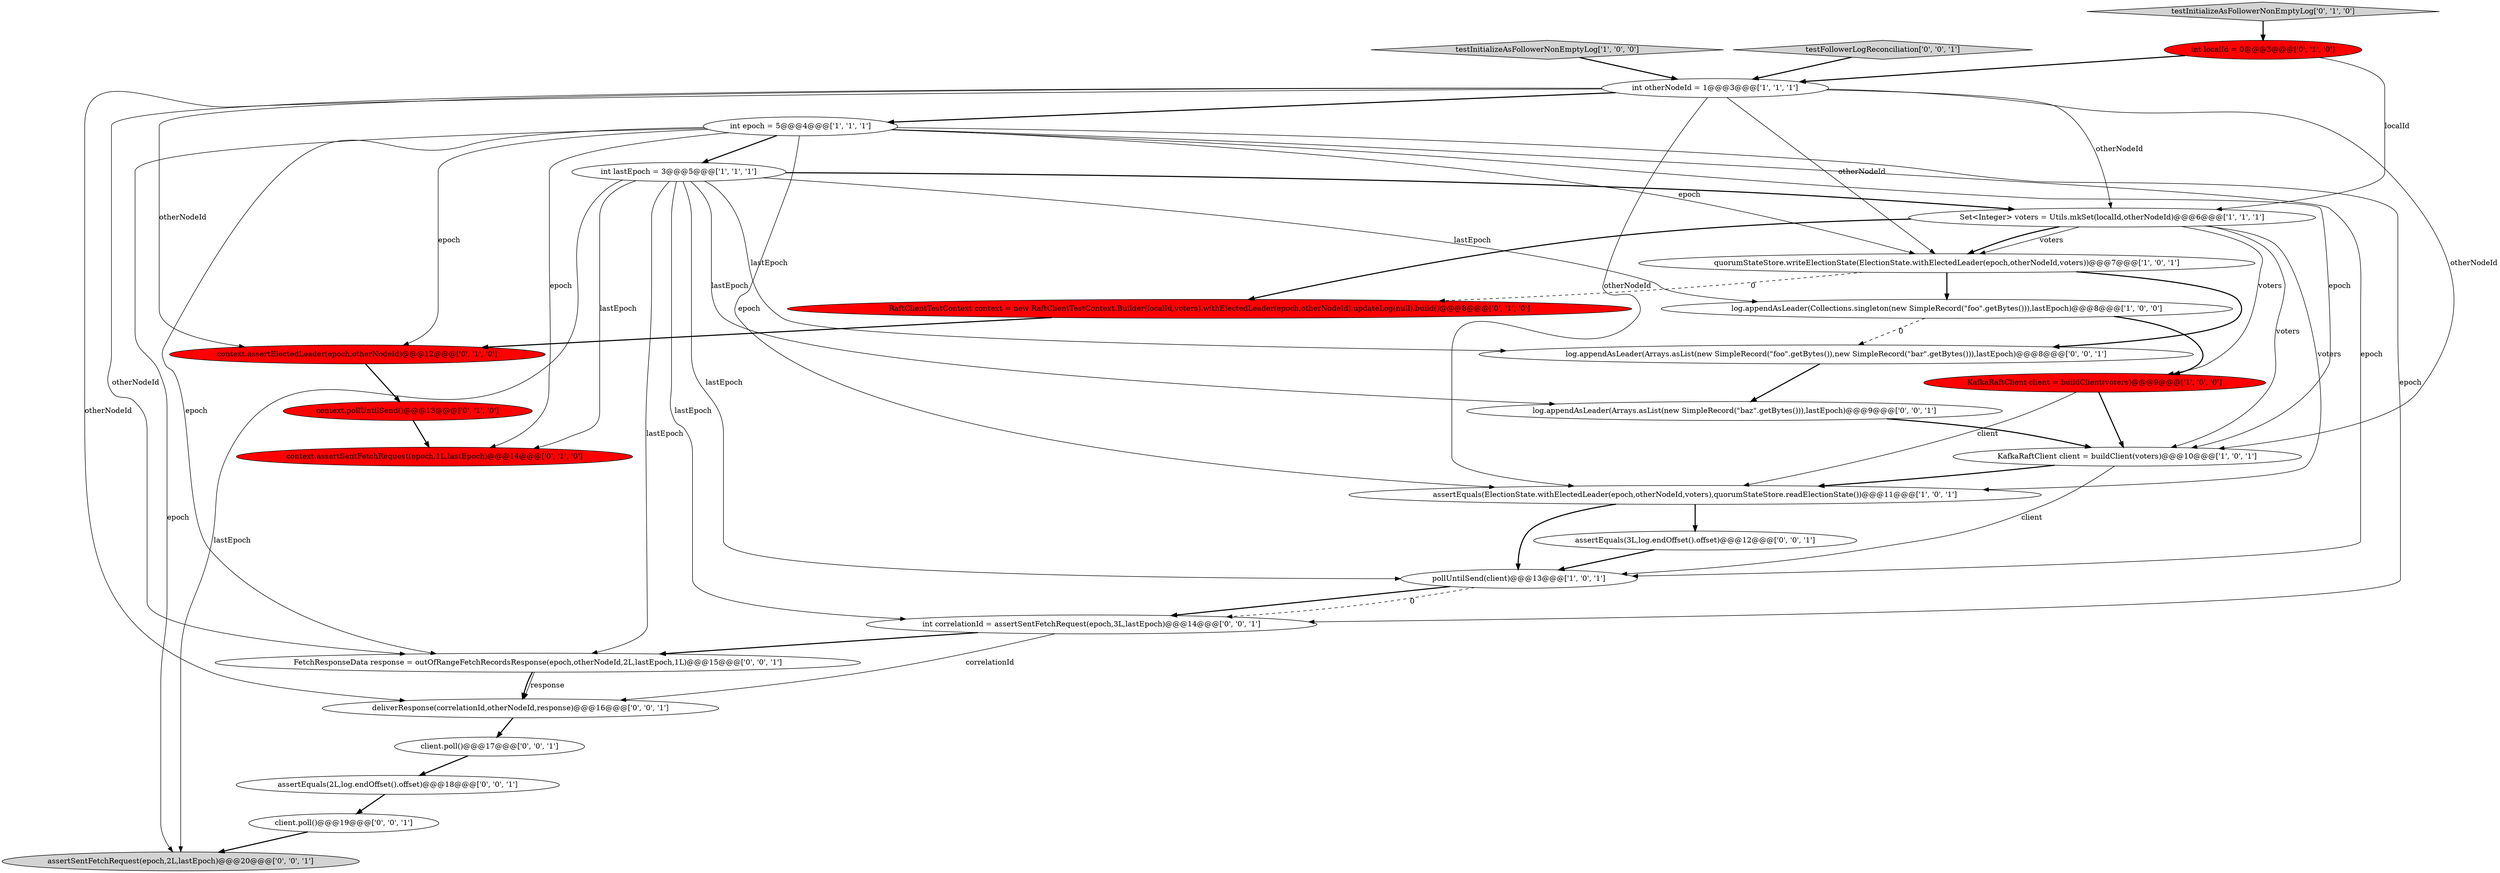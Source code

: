 digraph {
19 [style = filled, label = "client.poll()@@@19@@@['0', '0', '1']", fillcolor = white, shape = ellipse image = "AAA0AAABBB3BBB"];
16 [style = filled, label = "RaftClientTestContext context = new RaftClientTestContext.Builder(localId,voters).withElectedLeader(epoch,otherNodeId).updateLog(null).build()@@@8@@@['0', '1', '0']", fillcolor = red, shape = ellipse image = "AAA1AAABBB2BBB"];
21 [style = filled, label = "log.appendAsLeader(Arrays.asList(new SimpleRecord(\"foo\".getBytes()),new SimpleRecord(\"bar\".getBytes())),lastEpoch)@@@8@@@['0', '0', '1']", fillcolor = white, shape = ellipse image = "AAA0AAABBB3BBB"];
15 [style = filled, label = "testInitializeAsFollowerNonEmptyLog['0', '1', '0']", fillcolor = lightgray, shape = diamond image = "AAA0AAABBB2BBB"];
9 [style = filled, label = "pollUntilSend(client)@@@13@@@['1', '0', '1']", fillcolor = white, shape = ellipse image = "AAA0AAABBB1BBB"];
2 [style = filled, label = "testInitializeAsFollowerNonEmptyLog['1', '0', '0']", fillcolor = lightgray, shape = diamond image = "AAA0AAABBB1BBB"];
24 [style = filled, label = "deliverResponse(correlationId,otherNodeId,response)@@@16@@@['0', '0', '1']", fillcolor = white, shape = ellipse image = "AAA0AAABBB3BBB"];
13 [style = filled, label = "context.assertElectedLeader(epoch,otherNodeId)@@@12@@@['0', '1', '0']", fillcolor = red, shape = ellipse image = "AAA1AAABBB2BBB"];
17 [style = filled, label = "assertEquals(3L,log.endOffset().offset)@@@12@@@['0', '0', '1']", fillcolor = white, shape = ellipse image = "AAA0AAABBB3BBB"];
18 [style = filled, label = "FetchResponseData response = outOfRangeFetchRecordsResponse(epoch,otherNodeId,2L,lastEpoch,1L)@@@15@@@['0', '0', '1']", fillcolor = white, shape = ellipse image = "AAA0AAABBB3BBB"];
11 [style = filled, label = "context.pollUntilSend()@@@13@@@['0', '1', '0']", fillcolor = red, shape = ellipse image = "AAA1AAABBB2BBB"];
7 [style = filled, label = "quorumStateStore.writeElectionState(ElectionState.withElectedLeader(epoch,otherNodeId,voters))@@@7@@@['1', '0', '1']", fillcolor = white, shape = ellipse image = "AAA0AAABBB1BBB"];
4 [style = filled, label = "KafkaRaftClient client = buildClient(voters)@@@10@@@['1', '0', '1']", fillcolor = white, shape = ellipse image = "AAA0AAABBB1BBB"];
10 [style = filled, label = "int epoch = 5@@@4@@@['1', '1', '1']", fillcolor = white, shape = ellipse image = "AAA0AAABBB1BBB"];
3 [style = filled, label = "log.appendAsLeader(Collections.singleton(new SimpleRecord(\"foo\".getBytes())),lastEpoch)@@@8@@@['1', '0', '0']", fillcolor = white, shape = ellipse image = "AAA0AAABBB1BBB"];
20 [style = filled, label = "int correlationId = assertSentFetchRequest(epoch,3L,lastEpoch)@@@14@@@['0', '0', '1']", fillcolor = white, shape = ellipse image = "AAA0AAABBB3BBB"];
1 [style = filled, label = "int otherNodeId = 1@@@3@@@['1', '1', '1']", fillcolor = white, shape = ellipse image = "AAA0AAABBB1BBB"];
22 [style = filled, label = "testFollowerLogReconciliation['0', '0', '1']", fillcolor = lightgray, shape = diamond image = "AAA0AAABBB3BBB"];
14 [style = filled, label = "context.assertSentFetchRequest(epoch,1L,lastEpoch)@@@14@@@['0', '1', '0']", fillcolor = red, shape = ellipse image = "AAA1AAABBB2BBB"];
12 [style = filled, label = "int localId = 0@@@3@@@['0', '1', '0']", fillcolor = red, shape = ellipse image = "AAA1AAABBB2BBB"];
25 [style = filled, label = "client.poll()@@@17@@@['0', '0', '1']", fillcolor = white, shape = ellipse image = "AAA0AAABBB3BBB"];
6 [style = filled, label = "assertEquals(ElectionState.withElectedLeader(epoch,otherNodeId,voters),quorumStateStore.readElectionState())@@@11@@@['1', '0', '1']", fillcolor = white, shape = ellipse image = "AAA0AAABBB1BBB"];
27 [style = filled, label = "log.appendAsLeader(Arrays.asList(new SimpleRecord(\"baz\".getBytes())),lastEpoch)@@@9@@@['0', '0', '1']", fillcolor = white, shape = ellipse image = "AAA0AAABBB3BBB"];
26 [style = filled, label = "assertSentFetchRequest(epoch,2L,lastEpoch)@@@20@@@['0', '0', '1']", fillcolor = lightgray, shape = ellipse image = "AAA0AAABBB3BBB"];
0 [style = filled, label = "int lastEpoch = 3@@@5@@@['1', '1', '1']", fillcolor = white, shape = ellipse image = "AAA0AAABBB1BBB"];
5 [style = filled, label = "Set<Integer> voters = Utils.mkSet(localId,otherNodeId)@@@6@@@['1', '1', '1']", fillcolor = white, shape = ellipse image = "AAA0AAABBB1BBB"];
23 [style = filled, label = "assertEquals(2L,log.endOffset().offset)@@@18@@@['0', '0', '1']", fillcolor = white, shape = ellipse image = "AAA0AAABBB3BBB"];
8 [style = filled, label = "KafkaRaftClient client = buildClient(voters)@@@9@@@['1', '0', '0']", fillcolor = red, shape = ellipse image = "AAA1AAABBB1BBB"];
6->17 [style = bold, label=""];
0->3 [style = solid, label="lastEpoch"];
9->20 [style = dashed, label="0"];
16->13 [style = bold, label=""];
18->24 [style = bold, label=""];
10->13 [style = solid, label="epoch"];
10->9 [style = solid, label="epoch"];
5->6 [style = solid, label="voters"];
10->7 [style = solid, label="epoch"];
3->21 [style = dashed, label="0"];
11->14 [style = bold, label=""];
4->6 [style = bold, label=""];
21->27 [style = bold, label=""];
25->23 [style = bold, label=""];
2->1 [style = bold, label=""];
8->6 [style = solid, label="client"];
0->26 [style = solid, label="lastEpoch"];
7->16 [style = dashed, label="0"];
17->9 [style = bold, label=""];
18->24 [style = solid, label="response"];
0->20 [style = solid, label="lastEpoch"];
9->20 [style = bold, label=""];
10->26 [style = solid, label="epoch"];
0->14 [style = solid, label="lastEpoch"];
0->27 [style = solid, label="lastEpoch"];
20->24 [style = solid, label="correlationId"];
12->1 [style = bold, label=""];
1->24 [style = solid, label="otherNodeId"];
13->11 [style = bold, label=""];
7->3 [style = bold, label=""];
0->9 [style = solid, label="lastEpoch"];
10->6 [style = solid, label="epoch"];
10->4 [style = solid, label="epoch"];
10->20 [style = solid, label="epoch"];
5->16 [style = bold, label=""];
20->18 [style = bold, label=""];
5->4 [style = solid, label="voters"];
27->4 [style = bold, label=""];
12->5 [style = solid, label="localId"];
5->7 [style = solid, label="voters"];
24->25 [style = bold, label=""];
3->8 [style = bold, label=""];
23->19 [style = bold, label=""];
19->26 [style = bold, label=""];
10->0 [style = bold, label=""];
4->9 [style = solid, label="client"];
7->21 [style = bold, label=""];
1->4 [style = solid, label="otherNodeId"];
5->7 [style = bold, label=""];
10->18 [style = solid, label="epoch"];
5->8 [style = solid, label="voters"];
15->12 [style = bold, label=""];
10->14 [style = solid, label="epoch"];
22->1 [style = bold, label=""];
8->4 [style = bold, label=""];
1->6 [style = solid, label="otherNodeId"];
6->9 [style = bold, label=""];
0->21 [style = solid, label="lastEpoch"];
1->10 [style = bold, label=""];
0->18 [style = solid, label="lastEpoch"];
1->5 [style = solid, label="otherNodeId"];
1->13 [style = solid, label="otherNodeId"];
1->7 [style = solid, label="otherNodeId"];
0->5 [style = bold, label=""];
1->18 [style = solid, label="otherNodeId"];
}
